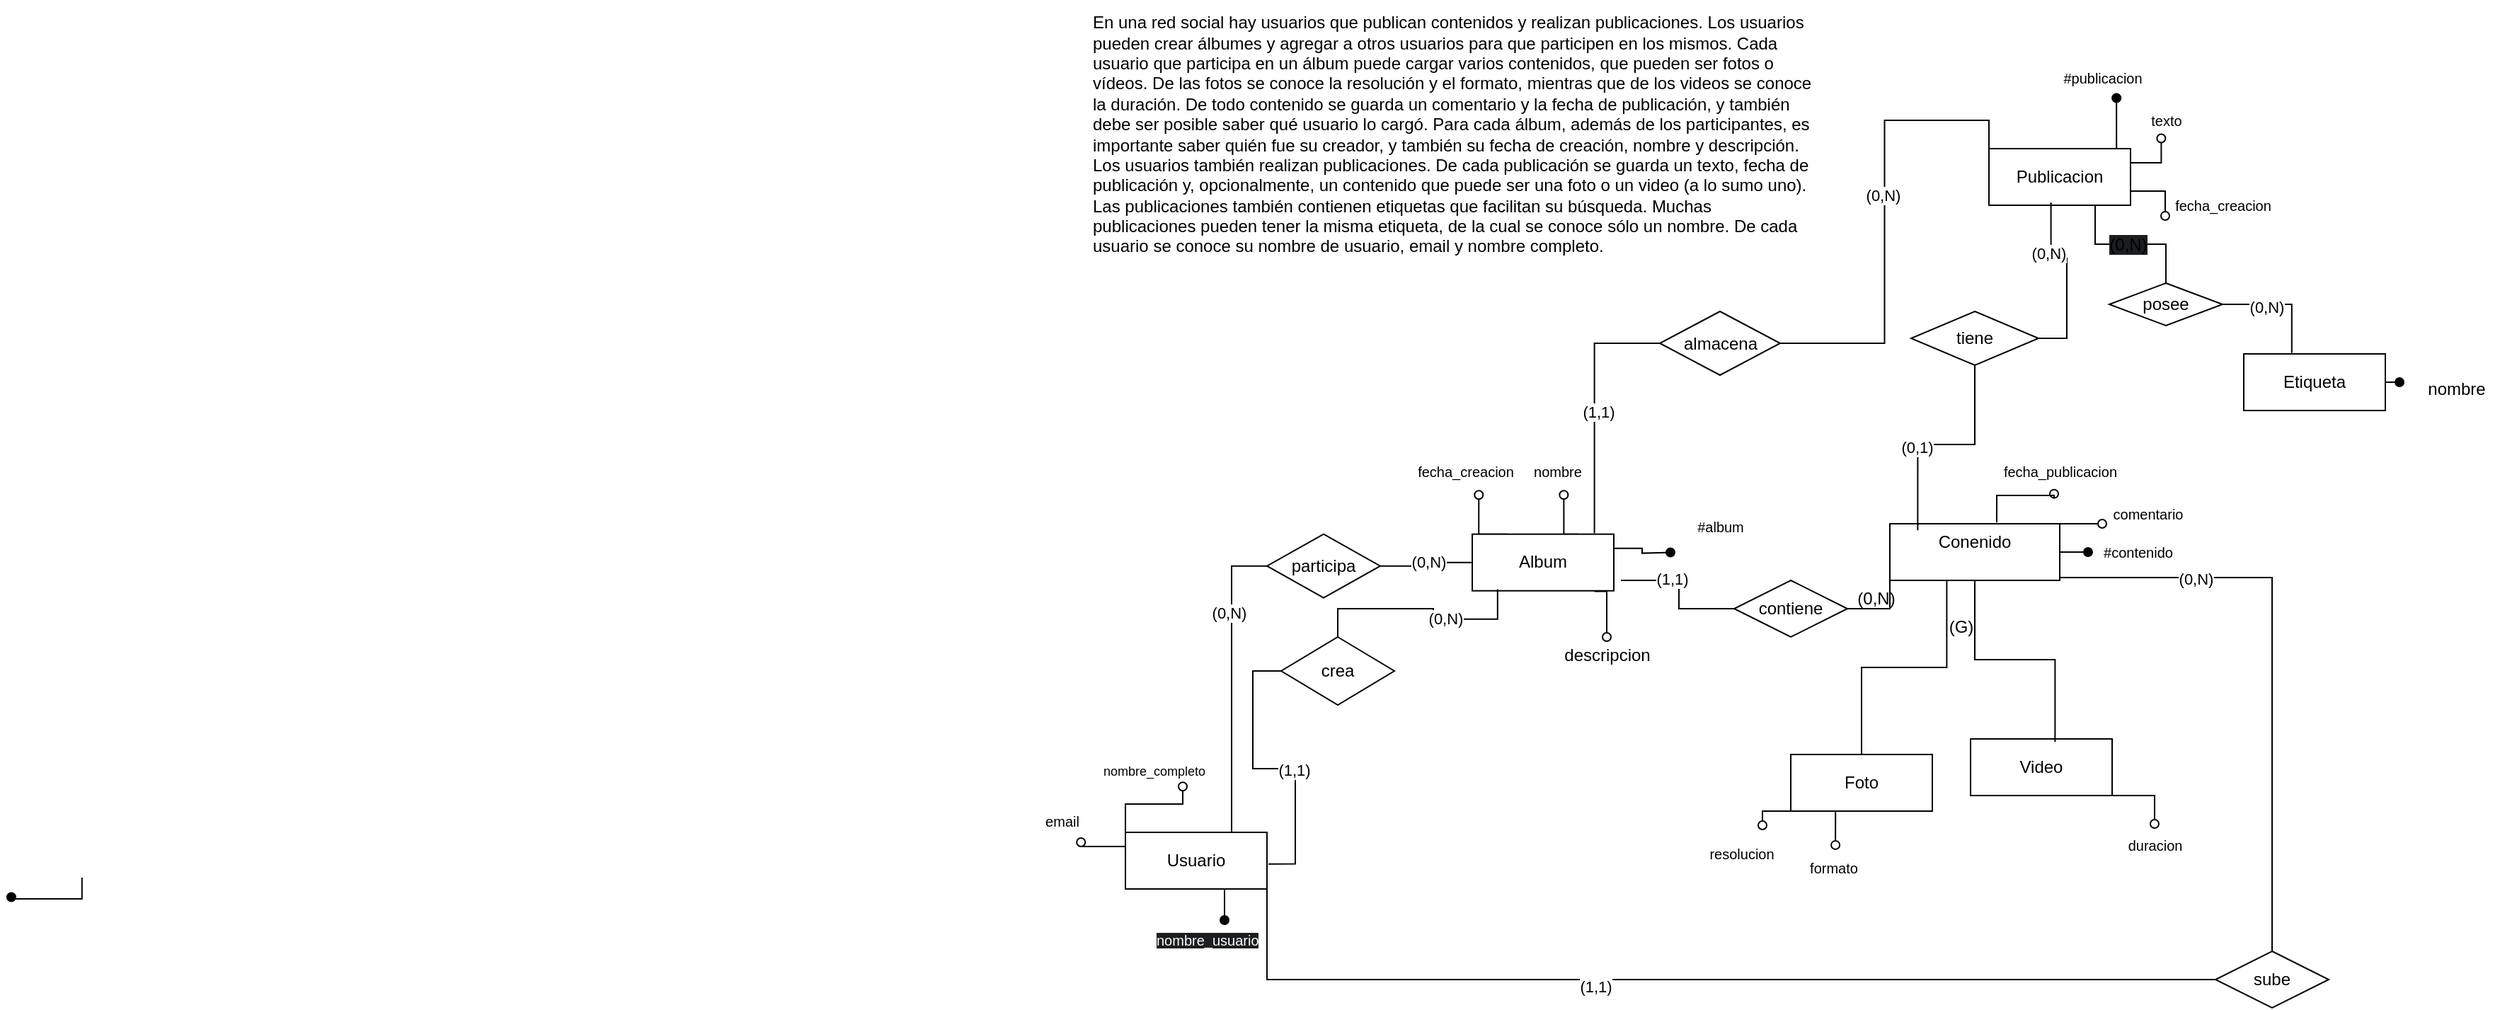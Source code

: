 <mxfile version="28.0.6">
  <diagram name="Página-1" id="UM8QrNS1cJXv6U8iXkxn">
    <mxGraphModel dx="1853" dy="1805" grid="1" gridSize="10" guides="1" tooltips="1" connect="1" arrows="1" fold="1" page="1" pageScale="1" pageWidth="827" pageHeight="1169" math="0" shadow="0">
      <root>
        <mxCell id="0" />
        <mxCell id="1" parent="0" />
        <mxCell id="LfVI_r5S6F1vF6gZNUYX-1" value="&lt;div&gt;En una red social hay usuarios que publican contenidos y realizan publicaciones. Los usuarios&lt;/div&gt;&lt;div&gt;pueden crear álbumes y agregar a otros usuarios para que participen en los mismos. Cada&lt;/div&gt;&lt;div&gt;usuario que participa en un álbum puede cargar varios contenidos, que pueden ser fotos o&lt;/div&gt;&lt;div&gt;vídeos. De las fotos se conoce la resolución y el formato, mientras que de los videos se conoce&lt;/div&gt;&lt;div&gt;la duración. De todo contenido se guarda un comentario y la fecha de publicación, y también&lt;/div&gt;&lt;div&gt;debe ser posible saber qué usuario lo cargó. Para cada álbum, además de los participantes, es&lt;/div&gt;&lt;div&gt;importante saber quién fue su creador, y también su fecha de creación, nombre y descripción.&lt;/div&gt;&lt;div&gt;Los usuarios también realizan publicaciones. De cada publicación se guarda un texto, fecha de&lt;/div&gt;&lt;div&gt;publicación y, opcionalmente, un contenido que puede ser una foto o un video (a lo sumo uno).&lt;/div&gt;&lt;div&gt;Las publicaciones también contienen etiquetas que facilitan su búsqueda. Muchas&lt;/div&gt;&lt;div&gt;publicaciones pueden tener la misma etiqueta, de la cual se conoce sólo un nombre. De cada&lt;/div&gt;&lt;div&gt;usuario se conoce su nombre de usuario, email y nombre completo.&lt;/div&gt;" style="text;html=1;align=left;verticalAlign=middle;resizable=0;points=[];autosize=1;strokeColor=none;fillColor=none;" parent="1" vertex="1">
          <mxGeometry x="45" y="-220" width="530" height="190" as="geometry" />
        </mxCell>
        <mxCell id="LfVI_r5S6F1vF6gZNUYX-8" style="edgeStyle=orthogonalEdgeStyle;rounded=0;orthogonalLoop=1;jettySize=auto;html=1;exitX=0;exitY=1;exitDx=0;exitDy=0;endArrow=oval;endFill=0;" parent="1" source="LfVI_r5S6F1vF6gZNUYX-2" edge="1">
          <mxGeometry relative="1" as="geometry">
            <mxPoint x="520" y="363" as="targetPoint" />
          </mxGeometry>
        </mxCell>
        <mxCell id="LfVI_r5S6F1vF6gZNUYX-10" style="edgeStyle=orthogonalEdgeStyle;rounded=0;orthogonalLoop=1;jettySize=auto;html=1;exitX=0.25;exitY=1;exitDx=0;exitDy=0;endArrow=oval;endFill=0;entryX=0.526;entryY=-0.035;entryDx=0;entryDy=0;entryPerimeter=0;" parent="1" source="LfVI_r5S6F1vF6gZNUYX-2" target="LfVI_r5S6F1vF6gZNUYX-11" edge="1">
          <mxGeometry relative="1" as="geometry">
            <mxPoint x="565" y="373" as="targetPoint" />
          </mxGeometry>
        </mxCell>
        <mxCell id="LfVI_r5S6F1vF6gZNUYX-2" value="Foto" style="whiteSpace=wrap;html=1;align=center;" parent="1" vertex="1">
          <mxGeometry x="540" y="313" width="100" height="40" as="geometry" />
        </mxCell>
        <mxCell id="LfVI_r5S6F1vF6gZNUYX-14" style="edgeStyle=orthogonalEdgeStyle;rounded=0;orthogonalLoop=1;jettySize=auto;html=1;exitX=1;exitY=1;exitDx=0;exitDy=0;endArrow=oval;endFill=0;" parent="1" source="LfVI_r5S6F1vF6gZNUYX-3" edge="1">
          <mxGeometry relative="1" as="geometry">
            <mxPoint x="797" y="362" as="targetPoint" />
          </mxGeometry>
        </mxCell>
        <mxCell id="LfVI_r5S6F1vF6gZNUYX-3" value="Video" style="whiteSpace=wrap;html=1;align=center;" parent="1" vertex="1">
          <mxGeometry x="667" y="302" width="100" height="40" as="geometry" />
        </mxCell>
        <mxCell id="LfVI_r5S6F1vF6gZNUYX-16" style="edgeStyle=orthogonalEdgeStyle;rounded=0;orthogonalLoop=1;jettySize=auto;html=1;exitX=1;exitY=0.5;exitDx=0;exitDy=0;endArrow=oval;endFill=1;" parent="1" source="LfVI_r5S6F1vF6gZNUYX-4" edge="1">
          <mxGeometry relative="1" as="geometry">
            <mxPoint x="750" y="170" as="targetPoint" />
          </mxGeometry>
        </mxCell>
        <mxCell id="LfVI_r5S6F1vF6gZNUYX-18" style="edgeStyle=orthogonalEdgeStyle;rounded=0;orthogonalLoop=1;jettySize=auto;html=1;exitX=1;exitY=0;exitDx=0;exitDy=0;endArrow=oval;endFill=0;" parent="1" source="LfVI_r5S6F1vF6gZNUYX-4" edge="1">
          <mxGeometry relative="1" as="geometry">
            <mxPoint x="760" y="150" as="targetPoint" />
          </mxGeometry>
        </mxCell>
        <mxCell id="LfVI_r5S6F1vF6gZNUYX-20" style="edgeStyle=orthogonalEdgeStyle;rounded=0;orthogonalLoop=1;jettySize=auto;html=1;exitX=0.629;exitY=-0.025;exitDx=0;exitDy=0;endArrow=oval;endFill=0;entryX=0.46;entryY=1.013;entryDx=0;entryDy=0;entryPerimeter=0;exitPerimeter=0;" parent="1" source="LfVI_r5S6F1vF6gZNUYX-4" target="LfVI_r5S6F1vF6gZNUYX-21" edge="1">
          <mxGeometry relative="1" as="geometry">
            <mxPoint x="730" y="210" as="targetPoint" />
          </mxGeometry>
        </mxCell>
        <mxCell id="LfVI_r5S6F1vF6gZNUYX-4" value="Conenido&lt;div&gt;&lt;br&gt;&lt;/div&gt;" style="whiteSpace=wrap;html=1;align=center;" parent="1" vertex="1">
          <mxGeometry x="610" y="150" width="120" height="40" as="geometry" />
        </mxCell>
        <mxCell id="LfVI_r5S6F1vF6gZNUYX-52" style="edgeStyle=orthogonalEdgeStyle;rounded=0;orthogonalLoop=1;jettySize=auto;html=1;exitX=1;exitY=0.25;exitDx=0;exitDy=0;endArrow=oval;endFill=1;" parent="1" source="LfVI_r5S6F1vF6gZNUYX-5" edge="1">
          <mxGeometry relative="1" as="geometry">
            <mxPoint x="455" y="170.263" as="targetPoint" />
          </mxGeometry>
        </mxCell>
        <mxCell id="LfVI_r5S6F1vF6gZNUYX-55" style="edgeStyle=orthogonalEdgeStyle;rounded=0;orthogonalLoop=1;jettySize=auto;html=1;exitX=0.863;exitY=1.011;exitDx=0;exitDy=0;endArrow=oval;endFill=0;exitPerimeter=0;" parent="1" source="LfVI_r5S6F1vF6gZNUYX-5" edge="1">
          <mxGeometry relative="1" as="geometry">
            <mxPoint x="410" y="230" as="targetPoint" />
          </mxGeometry>
        </mxCell>
        <mxCell id="LfVI_r5S6F1vF6gZNUYX-59" style="edgeStyle=orthogonalEdgeStyle;rounded=0;orthogonalLoop=1;jettySize=auto;html=1;exitX=0.75;exitY=0;exitDx=0;exitDy=0;endArrow=oval;endFill=0;entryX=0.578;entryY=1.039;entryDx=0;entryDy=0;entryPerimeter=0;" parent="1" source="LfVI_r5S6F1vF6gZNUYX-5" target="LfVI_r5S6F1vF6gZNUYX-60" edge="1">
          <mxGeometry relative="1" as="geometry">
            <mxPoint x="385" y="130.43" as="targetPoint" />
          </mxGeometry>
        </mxCell>
        <mxCell id="LfVI_r5S6F1vF6gZNUYX-61" style="edgeStyle=orthogonalEdgeStyle;rounded=0;orthogonalLoop=1;jettySize=auto;html=1;exitX=0.25;exitY=0;exitDx=0;exitDy=0;endArrow=oval;endFill=0;entryX=0.607;entryY=1.039;entryDx=0;entryDy=0;entryPerimeter=0;" parent="1" source="LfVI_r5S6F1vF6gZNUYX-5" target="LfVI_r5S6F1vF6gZNUYX-62" edge="1">
          <mxGeometry relative="1" as="geometry">
            <mxPoint x="335.0" y="130.43" as="targetPoint" />
          </mxGeometry>
        </mxCell>
        <mxCell id="LfVI_r5S6F1vF6gZNUYX-5" value="Album" style="whiteSpace=wrap;html=1;align=center;" parent="1" vertex="1">
          <mxGeometry x="315" y="157.35" width="100" height="40" as="geometry" />
        </mxCell>
        <mxCell id="LfVI_r5S6F1vF6gZNUYX-9" value="resolucion" style="text;html=1;align=center;verticalAlign=middle;resizable=0;points=[];autosize=1;strokeColor=none;fillColor=none;fontSize=10;" parent="1" vertex="1">
          <mxGeometry x="470" y="368" width="70" height="30" as="geometry" />
        </mxCell>
        <mxCell id="LfVI_r5S6F1vF6gZNUYX-11" value="formato" style="text;html=1;align=center;verticalAlign=middle;resizable=0;points=[];autosize=1;strokeColor=none;fillColor=none;fontSize=10;" parent="1" vertex="1">
          <mxGeometry x="540" y="378" width="60" height="30" as="geometry" />
        </mxCell>
        <mxCell id="LfVI_r5S6F1vF6gZNUYX-15" value="duracion" style="text;html=1;align=center;verticalAlign=middle;resizable=0;points=[];autosize=1;strokeColor=none;fillColor=none;fontSize=10;" parent="1" vertex="1">
          <mxGeometry x="767" y="362" width="60" height="30" as="geometry" />
        </mxCell>
        <mxCell id="LfVI_r5S6F1vF6gZNUYX-17" value="#contenido" style="text;html=1;align=center;verticalAlign=middle;resizable=0;points=[];autosize=1;strokeColor=none;fillColor=none;fontSize=10;" parent="1" vertex="1">
          <mxGeometry x="750" y="155" width="70" height="30" as="geometry" />
        </mxCell>
        <mxCell id="LfVI_r5S6F1vF6gZNUYX-19" value="comentario" style="text;html=1;align=center;verticalAlign=middle;resizable=0;points=[];autosize=1;strokeColor=none;fillColor=none;fontSize=10;" parent="1" vertex="1">
          <mxGeometry x="757" y="128.43" width="70" height="30" as="geometry" />
        </mxCell>
        <mxCell id="LfVI_r5S6F1vF6gZNUYX-21" value="fecha_publicacion" style="text;html=1;align=center;verticalAlign=middle;resizable=0;points=[];autosize=1;strokeColor=none;fillColor=none;fontSize=10;" parent="1" vertex="1">
          <mxGeometry x="680" y="98.43" width="100" height="30" as="geometry" />
        </mxCell>
        <mxCell id="LfVI_r5S6F1vF6gZNUYX-31" style="edgeStyle=orthogonalEdgeStyle;rounded=0;orthogonalLoop=1;jettySize=auto;html=1;exitX=0;exitY=0.25;exitDx=0;exitDy=0;endArrow=oval;endFill=0;entryX=0.772;entryY=1;entryDx=0;entryDy=0;entryPerimeter=0;" parent="1" source="LfVI_r5S6F1vF6gZNUYX-27" target="LfVI_r5S6F1vF6gZNUYX-32" edge="1">
          <mxGeometry relative="1" as="geometry">
            <mxPoint x="50" y="340" as="targetPoint" />
          </mxGeometry>
        </mxCell>
        <mxCell id="LfVI_r5S6F1vF6gZNUYX-33" style="edgeStyle=orthogonalEdgeStyle;rounded=0;orthogonalLoop=1;jettySize=auto;html=1;exitX=0;exitY=0;exitDx=0;exitDy=0;endArrow=oval;endFill=0;entryX=0.705;entryY=1.033;entryDx=0;entryDy=0;entryPerimeter=0;" parent="1" source="LfVI_r5S6F1vF6gZNUYX-27" target="LfVI_r5S6F1vF6gZNUYX-34" edge="1">
          <mxGeometry relative="1" as="geometry">
            <mxPoint x="70.2" y="310" as="targetPoint" />
          </mxGeometry>
        </mxCell>
        <mxCell id="LfVI_r5S6F1vF6gZNUYX-79" style="edgeStyle=orthogonalEdgeStyle;rounded=0;orthogonalLoop=1;jettySize=auto;html=1;exitX=1;exitY=1;exitDx=0;exitDy=0;endArrow=none;endFill=0;entryX=0;entryY=0.5;entryDx=0;entryDy=0;" parent="1" source="LfVI_r5S6F1vF6gZNUYX-27" target="LfVI_r5S6F1vF6gZNUYX-78" edge="1">
          <mxGeometry relative="1" as="geometry" />
        </mxCell>
        <mxCell id="LfVI_r5S6F1vF6gZNUYX-83" value="(1,1)" style="edgeLabel;html=1;align=center;verticalAlign=middle;resizable=0;points=[];" parent="LfVI_r5S6F1vF6gZNUYX-79" vertex="1" connectable="0">
          <mxGeometry x="-0.195" y="-5" relative="1" as="geometry">
            <mxPoint as="offset" />
          </mxGeometry>
        </mxCell>
        <mxCell id="waa-Rt8cGS3HyiVynu9V-1" style="edgeStyle=orthogonalEdgeStyle;rounded=0;orthogonalLoop=1;jettySize=auto;html=1;exitX=0.75;exitY=1;exitDx=0;exitDy=0;endArrow=oval;endFill=1;" edge="1" parent="1" source="LfVI_r5S6F1vF6gZNUYX-27">
          <mxGeometry relative="1" as="geometry">
            <mxPoint x="140" y="430" as="targetPoint" />
          </mxGeometry>
        </mxCell>
        <mxCell id="LfVI_r5S6F1vF6gZNUYX-27" value="Usuario" style="whiteSpace=wrap;html=1;align=center;" parent="1" vertex="1">
          <mxGeometry x="70" y="368" width="100" height="40" as="geometry" />
        </mxCell>
        <mxCell id="LfVI_r5S6F1vF6gZNUYX-32" value="email" style="text;html=1;align=center;verticalAlign=middle;resizable=0;points=[];autosize=1;strokeColor=none;fillColor=none;fontSize=10;" parent="1" vertex="1">
          <mxGeometry y="345" width="50" height="30" as="geometry" />
        </mxCell>
        <mxCell id="LfVI_r5S6F1vF6gZNUYX-34" value="nombre_completo" style="text;html=1;align=center;verticalAlign=middle;resizable=0;points=[];autosize=1;strokeColor=none;fillColor=none;fontSize=9;" parent="1" vertex="1">
          <mxGeometry x="40" y="315" width="100" height="20" as="geometry" />
        </mxCell>
        <mxCell id="LfVI_r5S6F1vF6gZNUYX-35" value="crea" style="shape=rhombus;perimeter=rhombusPerimeter;whiteSpace=wrap;html=1;align=center;" parent="1" vertex="1">
          <mxGeometry x="180" y="230" width="80" height="48" as="geometry" />
        </mxCell>
        <mxCell id="LfVI_r5S6F1vF6gZNUYX-38" style="edgeStyle=orthogonalEdgeStyle;rounded=0;orthogonalLoop=1;jettySize=auto;html=1;exitX=0.5;exitY=0;exitDx=0;exitDy=0;entryX=0.179;entryY=0.971;entryDx=0;entryDy=0;endArrow=none;endFill=0;entryPerimeter=0;" parent="1" source="LfVI_r5S6F1vF6gZNUYX-35" target="LfVI_r5S6F1vF6gZNUYX-5" edge="1">
          <mxGeometry relative="1" as="geometry" />
        </mxCell>
        <mxCell id="LfVI_r5S6F1vF6gZNUYX-41" value="(0,N)" style="edgeLabel;html=1;align=center;verticalAlign=middle;resizable=0;points=[];" parent="LfVI_r5S6F1vF6gZNUYX-38" vertex="1" connectable="0">
          <mxGeometry x="0.275" y="1" relative="1" as="geometry">
            <mxPoint as="offset" />
          </mxGeometry>
        </mxCell>
        <mxCell id="LfVI_r5S6F1vF6gZNUYX-39" style="edgeStyle=orthogonalEdgeStyle;rounded=0;orthogonalLoop=1;jettySize=auto;html=1;exitX=0;exitY=0.5;exitDx=0;exitDy=0;entryX=1.01;entryY=0.558;entryDx=0;entryDy=0;entryPerimeter=0;endArrow=none;endFill=0;" parent="1" source="LfVI_r5S6F1vF6gZNUYX-35" target="LfVI_r5S6F1vF6gZNUYX-27" edge="1">
          <mxGeometry relative="1" as="geometry" />
        </mxCell>
        <mxCell id="LfVI_r5S6F1vF6gZNUYX-40" value="(1,1)" style="edgeLabel;html=1;align=center;verticalAlign=middle;resizable=0;points=[];" parent="LfVI_r5S6F1vF6gZNUYX-39" vertex="1" connectable="0">
          <mxGeometry x="0.15" y="-1" relative="1" as="geometry">
            <mxPoint as="offset" />
          </mxGeometry>
        </mxCell>
        <mxCell id="LfVI_r5S6F1vF6gZNUYX-44" style="edgeStyle=orthogonalEdgeStyle;rounded=0;orthogonalLoop=1;jettySize=auto;html=1;exitX=0;exitY=0.5;exitDx=0;exitDy=0;entryX=0.75;entryY=0;entryDx=0;entryDy=0;endArrow=none;endFill=0;" parent="1" source="LfVI_r5S6F1vF6gZNUYX-42" target="LfVI_r5S6F1vF6gZNUYX-27" edge="1">
          <mxGeometry relative="1" as="geometry" />
        </mxCell>
        <mxCell id="LfVI_r5S6F1vF6gZNUYX-45" value="(0,N)" style="edgeLabel;html=1;align=center;verticalAlign=middle;resizable=0;points=[];" parent="LfVI_r5S6F1vF6gZNUYX-44" vertex="1" connectable="0">
          <mxGeometry x="-0.461" y="-2" relative="1" as="geometry">
            <mxPoint as="offset" />
          </mxGeometry>
        </mxCell>
        <mxCell id="LfVI_r5S6F1vF6gZNUYX-42" value="participa" style="shape=rhombus;perimeter=rhombusPerimeter;whiteSpace=wrap;html=1;align=center;" parent="1" vertex="1">
          <mxGeometry x="170" y="157.35" width="80" height="45" as="geometry" />
        </mxCell>
        <mxCell id="LfVI_r5S6F1vF6gZNUYX-43" style="edgeStyle=orthogonalEdgeStyle;rounded=0;orthogonalLoop=1;jettySize=auto;html=1;exitX=1;exitY=0.5;exitDx=0;exitDy=0;entryX=0;entryY=0.5;entryDx=0;entryDy=0;endArrow=none;endFill=0;" parent="1" source="LfVI_r5S6F1vF6gZNUYX-42" target="LfVI_r5S6F1vF6gZNUYX-5" edge="1">
          <mxGeometry relative="1" as="geometry" />
        </mxCell>
        <mxCell id="LfVI_r5S6F1vF6gZNUYX-46" value="(0,N)" style="edgeLabel;html=1;align=center;verticalAlign=middle;resizable=0;points=[];" parent="LfVI_r5S6F1vF6gZNUYX-43" vertex="1" connectable="0">
          <mxGeometry x="0.071" y="1" relative="1" as="geometry">
            <mxPoint as="offset" />
          </mxGeometry>
        </mxCell>
        <mxCell id="LfVI_r5S6F1vF6gZNUYX-49" style="edgeStyle=orthogonalEdgeStyle;rounded=0;orthogonalLoop=1;jettySize=auto;html=1;exitX=0;exitY=0.5;exitDx=0;exitDy=0;endArrow=none;endFill=0;" parent="1" source="LfVI_r5S6F1vF6gZNUYX-47" edge="1">
          <mxGeometry relative="1" as="geometry">
            <mxPoint x="390.0" y="223.08" as="sourcePoint" />
            <mxPoint x="420" y="190" as="targetPoint" />
            <Array as="points">
              <mxPoint x="461" y="210" />
              <mxPoint x="461" y="190" />
            </Array>
          </mxGeometry>
        </mxCell>
        <mxCell id="LfVI_r5S6F1vF6gZNUYX-51" value="(1,1)" style="edgeLabel;html=1;align=center;verticalAlign=middle;resizable=0;points=[];" parent="LfVI_r5S6F1vF6gZNUYX-49" vertex="1" connectable="0">
          <mxGeometry x="0.289" y="-1" relative="1" as="geometry">
            <mxPoint as="offset" />
          </mxGeometry>
        </mxCell>
        <mxCell id="LfVI_r5S6F1vF6gZNUYX-47" value="contiene" style="shape=rhombus;perimeter=rhombusPerimeter;whiteSpace=wrap;html=1;align=center;" parent="1" vertex="1">
          <mxGeometry x="500" y="190" width="80" height="40" as="geometry" />
        </mxCell>
        <mxCell id="LfVI_r5S6F1vF6gZNUYX-53" value="#album" style="text;html=1;align=center;verticalAlign=middle;resizable=0;points=[];autosize=1;strokeColor=none;fillColor=none;fontSize=10;" parent="1" vertex="1">
          <mxGeometry x="460" y="137.35" width="60" height="30" as="geometry" />
        </mxCell>
        <mxCell id="LfVI_r5S6F1vF6gZNUYX-60" value="nombre" style="text;html=1;align=center;verticalAlign=middle;resizable=0;points=[];autosize=1;strokeColor=none;fillColor=none;fontSize=10;" parent="1" vertex="1">
          <mxGeometry x="345" y="98.43" width="60" height="30" as="geometry" />
        </mxCell>
        <mxCell id="LfVI_r5S6F1vF6gZNUYX-62" value="fecha_creacion" style="text;html=1;align=center;verticalAlign=middle;resizable=0;points=[];autosize=1;strokeColor=none;fillColor=none;fontSize=10;" parent="1" vertex="1">
          <mxGeometry x="265" y="98.43" width="90" height="30" as="geometry" />
        </mxCell>
        <mxCell id="LfVI_r5S6F1vF6gZNUYX-68" value="&lt;span style=&quot;color: rgb(255, 255, 255); font-family: Helvetica; font-size: 10px; font-style: normal; font-variant-ligatures: normal; font-variant-caps: normal; font-weight: 400; letter-spacing: normal; orphans: 2; text-align: center; text-indent: 0px; text-transform: none; widows: 2; word-spacing: 0px; -webkit-text-stroke-width: 0px; white-space: nowrap; background-color: rgb(27, 29, 30); text-decoration-thickness: initial; text-decoration-style: initial; text-decoration-color: initial; display: inline !important; float: none;&quot;&gt;nombre_usuario&lt;/span&gt;" style="text;whiteSpace=wrap;html=1;" parent="1" vertex="1">
          <mxGeometry x="90" y="430" width="80" height="22" as="geometry" />
        </mxCell>
        <mxCell id="LfVI_r5S6F1vF6gZNUYX-69" style="edgeStyle=orthogonalEdgeStyle;rounded=0;orthogonalLoop=1;jettySize=auto;html=1;exitX=-0.001;exitY=0.956;exitDx=0;exitDy=0;endArrow=oval;endFill=1;exitPerimeter=0;" parent="1" edge="1">
          <mxGeometry relative="1" as="geometry">
            <mxPoint x="-717" y="413.76" as="targetPoint" />
            <mxPoint x="-667.1" y="400" as="sourcePoint" />
            <Array as="points">
              <mxPoint x="-667.1" y="415" />
              <mxPoint x="-717.1" y="415" />
            </Array>
          </mxGeometry>
        </mxCell>
        <mxCell id="LfVI_r5S6F1vF6gZNUYX-72" style="edgeStyle=orthogonalEdgeStyle;rounded=0;orthogonalLoop=1;jettySize=auto;html=1;exitX=0.5;exitY=0;exitDx=0;exitDy=0;entryX=0.335;entryY=1;entryDx=0;entryDy=0;entryPerimeter=0;endArrow=none;endFill=0;" parent="1" source="LfVI_r5S6F1vF6gZNUYX-2" target="LfVI_r5S6F1vF6gZNUYX-4" edge="1">
          <mxGeometry relative="1" as="geometry">
            <mxPoint x="570" y="315" as="sourcePoint" />
          </mxGeometry>
        </mxCell>
        <mxCell id="LfVI_r5S6F1vF6gZNUYX-78" value="sube" style="shape=rhombus;perimeter=rhombusPerimeter;whiteSpace=wrap;html=1;align=center;" parent="1" vertex="1">
          <mxGeometry x="840" y="452" width="80" height="40" as="geometry" />
        </mxCell>
        <mxCell id="LfVI_r5S6F1vF6gZNUYX-80" style="edgeStyle=orthogonalEdgeStyle;rounded=0;orthogonalLoop=1;jettySize=auto;html=1;exitX=0.5;exitY=0;exitDx=0;exitDy=0;entryX=1;entryY=0.75;entryDx=0;entryDy=0;endArrow=none;endFill=0;" parent="1" source="LfVI_r5S6F1vF6gZNUYX-78" target="LfVI_r5S6F1vF6gZNUYX-4" edge="1">
          <mxGeometry relative="1" as="geometry">
            <mxPoint x="294.6" y="265.73" as="targetPoint" />
            <Array as="points">
              <mxPoint x="880" y="188" />
              <mxPoint x="730" y="188" />
            </Array>
          </mxGeometry>
        </mxCell>
        <mxCell id="LfVI_r5S6F1vF6gZNUYX-82" value="(0,N)" style="edgeLabel;html=1;align=center;verticalAlign=middle;resizable=0;points=[];" parent="LfVI_r5S6F1vF6gZNUYX-80" vertex="1" connectable="0">
          <mxGeometry x="0.508" y="1" relative="1" as="geometry">
            <mxPoint as="offset" />
          </mxGeometry>
        </mxCell>
        <mxCell id="LfVI_r5S6F1vF6gZNUYX-85" style="edgeStyle=orthogonalEdgeStyle;rounded=0;orthogonalLoop=1;jettySize=auto;html=1;entryX=0.597;entryY=0.053;entryDx=0;entryDy=0;entryPerimeter=0;endArrow=none;endFill=0;exitX=0.5;exitY=1;exitDx=0;exitDy=0;" parent="1" source="LfVI_r5S6F1vF6gZNUYX-4" target="LfVI_r5S6F1vF6gZNUYX-3" edge="1">
          <mxGeometry relative="1" as="geometry">
            <mxPoint x="750" y="300" as="sourcePoint" />
          </mxGeometry>
        </mxCell>
        <mxCell id="LfVI_r5S6F1vF6gZNUYX-101" style="edgeStyle=orthogonalEdgeStyle;rounded=0;orthogonalLoop=1;jettySize=auto;html=1;exitX=0.88;exitY=0.004;exitDx=0;exitDy=0;endArrow=oval;endFill=1;entryX=0.626;entryY=0.975;entryDx=0;entryDy=0;entryPerimeter=0;exitPerimeter=0;" parent="1" source="LfVI_r5S6F1vF6gZNUYX-89" target="LfVI_r5S6F1vF6gZNUYX-102" edge="1">
          <mxGeometry relative="1" as="geometry">
            <mxPoint x="650.217" y="-169.47" as="targetPoint" />
          </mxGeometry>
        </mxCell>
        <mxCell id="LfVI_r5S6F1vF6gZNUYX-103" style="edgeStyle=orthogonalEdgeStyle;rounded=0;orthogonalLoop=1;jettySize=auto;html=1;exitX=1;exitY=0.75;exitDx=0;exitDy=0;endArrow=oval;endFill=0;entryX=0.05;entryY=0.751;entryDx=0;entryDy=0;entryPerimeter=0;" parent="1" source="LfVI_r5S6F1vF6gZNUYX-89" target="LfVI_r5S6F1vF6gZNUYX-111" edge="1">
          <mxGeometry relative="1" as="geometry">
            <mxPoint x="663.98" y="-76.17" as="targetPoint" />
          </mxGeometry>
        </mxCell>
        <mxCell id="LfVI_r5S6F1vF6gZNUYX-105" style="edgeStyle=orthogonalEdgeStyle;rounded=0;orthogonalLoop=1;jettySize=auto;html=1;exitX=1;exitY=0.25;exitDx=0;exitDy=0;endArrow=oval;endFill=0;entryX=0.434;entryY=0.926;entryDx=0;entryDy=0;entryPerimeter=0;" parent="1" source="LfVI_r5S6F1vF6gZNUYX-89" target="LfVI_r5S6F1vF6gZNUYX-106" edge="1">
          <mxGeometry relative="1" as="geometry">
            <mxPoint x="650.217" y="-79.47" as="targetPoint" />
          </mxGeometry>
        </mxCell>
        <mxCell id="LfVI_r5S6F1vF6gZNUYX-89" value="Publicacion" style="whiteSpace=wrap;html=1;align=center;" parent="1" vertex="1">
          <mxGeometry x="680" y="-115.0" width="100" height="40" as="geometry" />
        </mxCell>
        <mxCell id="LfVI_r5S6F1vF6gZNUYX-93" style="edgeStyle=orthogonalEdgeStyle;rounded=0;orthogonalLoop=1;jettySize=auto;html=1;exitX=1;exitY=0.5;exitDx=0;exitDy=0;entryX=0;entryY=0;entryDx=0;entryDy=0;endArrow=none;endFill=0;" parent="1" source="LfVI_r5S6F1vF6gZNUYX-91" target="LfVI_r5S6F1vF6gZNUYX-89" edge="1">
          <mxGeometry relative="1" as="geometry" />
        </mxCell>
        <mxCell id="LfVI_r5S6F1vF6gZNUYX-95" value="(0,N)" style="edgeLabel;html=1;align=center;verticalAlign=middle;resizable=0;points=[];" parent="LfVI_r5S6F1vF6gZNUYX-93" vertex="1" connectable="0">
          <mxGeometry x="0.103" y="2" relative="1" as="geometry">
            <mxPoint as="offset" />
          </mxGeometry>
        </mxCell>
        <mxCell id="LfVI_r5S6F1vF6gZNUYX-91" value="almacena" style="shape=rhombus;perimeter=rhombusPerimeter;whiteSpace=wrap;html=1;align=center;" parent="1" vertex="1">
          <mxGeometry x="447.5" width="85" height="45" as="geometry" />
        </mxCell>
        <mxCell id="LfVI_r5S6F1vF6gZNUYX-92" style="edgeStyle=orthogonalEdgeStyle;rounded=0;orthogonalLoop=1;jettySize=auto;html=1;exitX=0;exitY=0.5;exitDx=0;exitDy=0;entryX=0.863;entryY=-0.015;entryDx=0;entryDy=0;entryPerimeter=0;endArrow=none;endFill=0;" parent="1" source="LfVI_r5S6F1vF6gZNUYX-91" target="LfVI_r5S6F1vF6gZNUYX-5" edge="1">
          <mxGeometry relative="1" as="geometry" />
        </mxCell>
        <mxCell id="LfVI_r5S6F1vF6gZNUYX-94" value="(1,1)" style="edgeLabel;html=1;align=center;verticalAlign=middle;resizable=0;points=[];" parent="LfVI_r5S6F1vF6gZNUYX-92" vertex="1" connectable="0">
          <mxGeometry x="0.049" y="2" relative="1" as="geometry">
            <mxPoint as="offset" />
          </mxGeometry>
        </mxCell>
        <mxCell id="LfVI_r5S6F1vF6gZNUYX-96" value="" style="edgeStyle=orthogonalEdgeStyle;rounded=0;orthogonalLoop=1;jettySize=auto;html=1;exitX=1;exitY=0.5;exitDx=0;exitDy=0;entryX=0;entryY=1;entryDx=0;entryDy=0;endArrow=none;endFill=0;" parent="1" source="LfVI_r5S6F1vF6gZNUYX-47" target="LfVI_r5S6F1vF6gZNUYX-4" edge="1">
          <mxGeometry relative="1" as="geometry">
            <mxPoint x="580" y="210" as="sourcePoint" />
            <mxPoint x="632" y="190" as="targetPoint" />
          </mxGeometry>
        </mxCell>
        <mxCell id="LfVI_r5S6F1vF6gZNUYX-100" value="(0,N)" style="text;html=1;align=center;verticalAlign=middle;resizable=0;points=[];autosize=1;strokeColor=none;fillColor=none;" parent="1" vertex="1">
          <mxGeometry x="575" y="188" width="50" height="30" as="geometry" />
        </mxCell>
        <mxCell id="LfVI_r5S6F1vF6gZNUYX-102" value="#publicacion" style="text;html=1;align=center;verticalAlign=middle;resizable=0;points=[];autosize=1;strokeColor=none;fillColor=none;fontSize=10;" parent="1" vertex="1">
          <mxGeometry x="720" y="-180.0" width="80" height="30" as="geometry" />
        </mxCell>
        <mxCell id="LfVI_r5S6F1vF6gZNUYX-106" value="texto" style="text;html=1;align=center;verticalAlign=middle;resizable=0;points=[];autosize=1;strokeColor=none;fillColor=none;fontSize=10;" parent="1" vertex="1">
          <mxGeometry x="780" y="-150.0" width="50" height="30" as="geometry" />
        </mxCell>
        <mxCell id="LfVI_r5S6F1vF6gZNUYX-108" value="tiene" style="shape=rhombus;perimeter=rhombusPerimeter;whiteSpace=wrap;html=1;align=center;" parent="1" vertex="1">
          <mxGeometry x="625" width="90" height="38" as="geometry" />
        </mxCell>
        <mxCell id="LfVI_r5S6F1vF6gZNUYX-109" value="(G)" style="text;html=1;align=center;verticalAlign=middle;resizable=0;points=[];autosize=1;strokeColor=none;fillColor=none;" parent="1" vertex="1">
          <mxGeometry x="640" y="208" width="40" height="30" as="geometry" />
        </mxCell>
        <mxCell id="LfVI_r5S6F1vF6gZNUYX-110" value="descripcion" style="text;html=1;align=center;verticalAlign=middle;resizable=0;points=[];autosize=1;strokeColor=none;fillColor=none;" parent="1" vertex="1">
          <mxGeometry x="370" y="228" width="80" height="30" as="geometry" />
        </mxCell>
        <mxCell id="LfVI_r5S6F1vF6gZNUYX-111" value="&lt;span style=&quot;font-size: 10px;&quot;&gt;fecha_creacion&lt;/span&gt;" style="text;html=1;align=center;verticalAlign=middle;resizable=0;points=[];autosize=1;strokeColor=none;fillColor=none;" parent="1" vertex="1">
          <mxGeometry x="800" y="-90" width="90" height="30" as="geometry" />
        </mxCell>
        <mxCell id="LfVI_r5S6F1vF6gZNUYX-113" style="edgeStyle=orthogonalEdgeStyle;rounded=0;orthogonalLoop=1;jettySize=auto;html=1;exitX=1;exitY=0.5;exitDx=0;exitDy=0;entryX=0.438;entryY=0.951;entryDx=0;entryDy=0;entryPerimeter=0;endArrow=none;endFill=0;" parent="1" source="LfVI_r5S6F1vF6gZNUYX-108" target="LfVI_r5S6F1vF6gZNUYX-89" edge="1">
          <mxGeometry relative="1" as="geometry" />
        </mxCell>
        <mxCell id="LfVI_r5S6F1vF6gZNUYX-115" value="(0,N)" style="edgeLabel;html=1;align=center;verticalAlign=middle;resizable=0;points=[];" parent="LfVI_r5S6F1vF6gZNUYX-113" vertex="1" connectable="0">
          <mxGeometry x="0.439" y="2" relative="1" as="geometry">
            <mxPoint as="offset" />
          </mxGeometry>
        </mxCell>
        <mxCell id="LfVI_r5S6F1vF6gZNUYX-114" style="edgeStyle=orthogonalEdgeStyle;rounded=0;orthogonalLoop=1;jettySize=auto;html=1;exitX=0.5;exitY=1;exitDx=0;exitDy=0;entryX=0.164;entryY=0.116;entryDx=0;entryDy=0;entryPerimeter=0;endArrow=none;endFill=0;" parent="1" source="LfVI_r5S6F1vF6gZNUYX-108" target="LfVI_r5S6F1vF6gZNUYX-4" edge="1">
          <mxGeometry relative="1" as="geometry" />
        </mxCell>
        <mxCell id="LfVI_r5S6F1vF6gZNUYX-116" value="(0,1)" style="edgeLabel;html=1;align=center;verticalAlign=middle;resizable=0;points=[];" parent="LfVI_r5S6F1vF6gZNUYX-114" vertex="1" connectable="0">
          <mxGeometry x="0.251" y="-1" relative="1" as="geometry">
            <mxPoint as="offset" />
          </mxGeometry>
        </mxCell>
        <mxCell id="LfVI_r5S6F1vF6gZNUYX-118" style="edgeStyle=orthogonalEdgeStyle;rounded=0;orthogonalLoop=1;jettySize=auto;html=1;exitX=1;exitY=0.5;exitDx=0;exitDy=0;endArrow=oval;endFill=1;" parent="1" source="LfVI_r5S6F1vF6gZNUYX-117" edge="1">
          <mxGeometry relative="1" as="geometry">
            <mxPoint x="970" y="50.421" as="targetPoint" />
          </mxGeometry>
        </mxCell>
        <mxCell id="LfVI_r5S6F1vF6gZNUYX-117" value="Etiqueta" style="whiteSpace=wrap;html=1;align=center;" parent="1" vertex="1">
          <mxGeometry x="860" y="30" width="100" height="40" as="geometry" />
        </mxCell>
        <mxCell id="LfVI_r5S6F1vF6gZNUYX-119" value="nombre" style="text;html=1;align=center;verticalAlign=middle;resizable=0;points=[];autosize=1;strokeColor=none;fillColor=none;" parent="1" vertex="1">
          <mxGeometry x="980" y="40" width="60" height="30" as="geometry" />
        </mxCell>
        <mxCell id="LfVI_r5S6F1vF6gZNUYX-124" style="edgeStyle=orthogonalEdgeStyle;rounded=0;orthogonalLoop=1;jettySize=auto;html=1;exitX=0.5;exitY=0;exitDx=0;exitDy=0;entryX=0.75;entryY=1;entryDx=0;entryDy=0;endArrow=none;endFill=0;" parent="1" source="LfVI_r5S6F1vF6gZNUYX-120" target="LfVI_r5S6F1vF6gZNUYX-89" edge="1">
          <mxGeometry relative="1" as="geometry" />
        </mxCell>
        <mxCell id="LfVI_r5S6F1vF6gZNUYX-127" value="&lt;span style=&quot;font-size: 12px; background-color: rgb(27, 29, 30);&quot;&gt;(0,N)&lt;/span&gt;" style="edgeLabel;html=1;align=center;verticalAlign=middle;resizable=0;points=[];" parent="LfVI_r5S6F1vF6gZNUYX-124" vertex="1" connectable="0">
          <mxGeometry x="0.035" relative="1" as="geometry">
            <mxPoint as="offset" />
          </mxGeometry>
        </mxCell>
        <mxCell id="LfVI_r5S6F1vF6gZNUYX-120" value="posee" style="shape=rhombus;perimeter=rhombusPerimeter;whiteSpace=wrap;html=1;align=center;" parent="1" vertex="1">
          <mxGeometry x="765" y="-20" width="80" height="30" as="geometry" />
        </mxCell>
        <mxCell id="LfVI_r5S6F1vF6gZNUYX-121" style="edgeStyle=orthogonalEdgeStyle;rounded=0;orthogonalLoop=1;jettySize=auto;html=1;exitX=1;exitY=0.5;exitDx=0;exitDy=0;entryX=0.339;entryY=-0.016;entryDx=0;entryDy=0;entryPerimeter=0;endArrow=none;endFill=0;" parent="1" source="LfVI_r5S6F1vF6gZNUYX-120" target="LfVI_r5S6F1vF6gZNUYX-117" edge="1">
          <mxGeometry relative="1" as="geometry" />
        </mxCell>
        <mxCell id="LfVI_r5S6F1vF6gZNUYX-126" value="(0,N)" style="edgeLabel;html=1;align=center;verticalAlign=middle;resizable=0;points=[];" parent="LfVI_r5S6F1vF6gZNUYX-121" vertex="1" connectable="0">
          <mxGeometry x="-0.229" y="-2" relative="1" as="geometry">
            <mxPoint x="-1" as="offset" />
          </mxGeometry>
        </mxCell>
      </root>
    </mxGraphModel>
  </diagram>
</mxfile>
